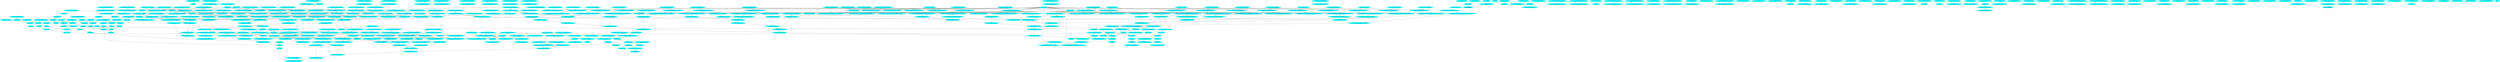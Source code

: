 digraph IacaAnalysisGraph{
0 [label="0. cmp qword ptr [rbp-0x110], 0x1", style=filled, color=cyan]
1 [label="1. jbe 0xc83", style=filled, color=cyan]
2 [label="2. vmovss xmm7, dword ptr [rbp-0xac]", style=filled, color=cyan]
3 [label="3. lea rax, ptr [r10-0x4]", style=filled, color=cyan]
4 [label="4. vmovss xmm3, dword ptr [rbp-0xb0]", style=filled, color=cyan]
5 [label="5. vmovss dword ptr [rbp-0xbc], xmm7", style=filled, color=cyan]
6 [label="6. vmovss xmm7, dword ptr [rbp-0xa4]", style=filled, color=cyan]
7 [label="7. vmovss dword ptr [rbp-0xb8], xmm3", style=filled, color=cyan]
8 [label="8. vmovss xmm3, dword ptr [rbp-0xa8]", style=filled, color=cyan]
9 [label="9. vmovss dword ptr [rbp-0xc4], xmm7", style=filled, color=cyan]
10 [label="10. vmovss xmm7, dword ptr [rbp-0x98]", style=filled, color=cyan]
11 [label="11. vmovss dword ptr [rbp-0xc0], xmm3", style=filled, color=cyan]
12 [label="12. vmovss xmm2, dword ptr [rbp-0x70]", style=filled, color=cyan]
13 [label="13. vmovss dword ptr [rbp-0xd8], xmm7", style=filled, color=cyan]
14 [label="14. vmovss xmm7, dword ptr [rbp-0x94]", style=filled, color=cyan]
15 [label="15. vmovss xmm3, dword ptr [rbp-0xa0]", style=filled, color=cyan]
16 [label="16. vmovss dword ptr [rbp-0x3f0], xmm2", style=filled, color=cyan]
17 [label="17. vmovss dword ptr [rbp-0xc8], xmm7", style=filled, color=cyan]
18 [label="18. vmovss xmm7, dword ptr [rbp-0x90]", style=filled, color=cyan]
19 [label="19. vmovss xmm4, dword ptr [rbp-0x6c]", style=filled, color=cyan]
20 [label="20. vmovss dword ptr [rbp-0xd0], xmm3", style=filled, color=cyan]
21 [label="21. vmovss dword ptr [rbp-0xe0], xmm7", style=filled, color=cyan]
22 [label="22. vmovss xmm7, dword ptr [rbp-0x8c]", style=filled, color=cyan]
23 [label="23. vmovss xmm1, dword ptr [rbp-0x68]", style=filled, color=cyan]
24 [label="24. vmovss dword ptr [rbp-0x410], xmm4", style=filled, color=cyan]
25 [label="25. vmovss dword ptr [rbp-0xe8], xmm7", style=filled, color=cyan]
26 [label="26. vmovss xmm7, dword ptr [rbp-0x84]", style=filled, color=cyan]
27 [label="27. vmovss xmm3, dword ptr [rbp-0x88]", style=filled, color=cyan]
28 [label="28. vmovss dword ptr [rbp-0x430], xmm1", style=filled, color=cyan]
29 [label="29. vmovss dword ptr [rbp-0xf0], xmm7", style=filled, color=cyan]
30 [label="30. vmovss xmm7, dword ptr [rbp-0x80]", style=filled, color=cyan]
31 [label="31. vmovss dword ptr [rbp-0xf8], xmm7", style=filled, color=cyan]
32 [label="32. vmovss xmm7, dword ptr [rbp-0x7c]", style=filled, color=cyan]
33 [label="33. vmovss dword ptr [rbp-0x3d0], xmm7", style=filled, color=cyan]
34 [label="34. vmovaps xmm8, xmm7", style=filled, color=cyan]
35 [label="35. vmovss xmm7, dword ptr [rbp-0x78]", style=filled, color=cyan]
36 [label="36. vmovss xmm5, dword ptr [rbp-0x5c]", style=filled, color=cyan]
37 [label="37. mov rbx, qword ptr [rbp-0x390]", style=filled, color=cyan]
38 [label="38. mov rsi, qword ptr [rbp-0x190]", style=filled, color=cyan]
39 [label="39. vmovss dword ptr [rbp-0x450], xmm5", style=filled, color=cyan]
40 [label="40. mov rdi, qword ptr [rbp-0x1b0]", style=filled, color=cyan]
41 [label="41. mov r14, qword ptr [rbp-0x128]", style=filled, color=cyan]
42 [label="42. cmp rbx, rax", style=filled, color=cyan]
43 [label="43. vmovss xmm12, dword ptr [rbp-0x50]", style=filled, color=cyan]
44 [label="44. lea rax, ptr [r10+0x2c]", style=filled, color=cyan]
45 [label="45. setbe cl", style=filled, color=cyan]
46 [label="46. vmovss xmm6, dword ptr [rbp-0x58]", style=filled, color=cyan]
47 [label="47. cmp rsi, rax", style=filled, color=cyan]
48 [label="48. vmovss xmm0, dword ptr [rbp-0x54]", style=filled, color=cyan]
49 [label="49. vmovaps xmm15, xmm12", style=filled, color=cyan]
50 [label="50. vmovss dword ptr [rbp-0x4b0], xmm12", style=filled, color=cyan]
51 [label="51. setnb al", style=filled, color=cyan]
52 [label="52. vmovss dword ptr [rbp-0x470], xmm6", style=filled, color=cyan]
53 [label="53. or ecx, eax", style=filled, color=cyan]
54 [label="54. mov rax, qword ptr [rbp-0x150]", style=filled, color=cyan]
55 [label="55. vmovss dword ptr [rbp-0x490], xmm0", style=filled, color=cyan]
56 [label="56. add rax, 0x2c", style=filled, color=cyan]
57 [label="57. cmp rsi, rax", style=filled, color=cyan]
58 [label="58. setnb al", style=filled, color=cyan]
59 [label="59. cmp rbx, rdi", style=filled, color=cyan]
60 [label="60. setbe dl", style=filled, color=cyan]
61 [label="61. or edx, eax", style=filled, color=cyan]
62 [label="62. and ecx, edx", style=filled, color=cyan]
63 [label="63. cmp r14, 0x8", style=filled, color=cyan]
64 [label="64. setnbe al", style=filled, color=cyan]
65 [label="65. and ecx, eax", style=filled, color=cyan]
66 [label="66. mov edx, ecx", style=filled, color=cyan]
67 [label="67. mov rcx, qword ptr [rbp-0x118]", style=filled, color=cyan]
68 [label="68. mov rax, rcx", style=filled, color=cyan]
69 [label="69. add rax, 0x2c", style=filled, color=cyan]
70 [label="70. cmp rsi, rax", style=filled, color=cyan]
71 [label="71. setnb al", style=filled, color=cyan]
72 [label="72. sub rcx, 0x4", style=filled, color=cyan]
73 [label="73. cmp rbx, rcx", style=filled, color=cyan]
74 [label="74. setbe cl", style=filled, color=cyan]
75 [label="75. or eax, ecx", style=filled, color=cyan]
76 [label="76. and eax, edx", style=filled, color=cyan]
77 [label="77. lea rdx, ptr [r9+0x2c]", style=filled, color=cyan]
78 [label="78. cmp rsi, rdx", style=filled, color=cyan]
79 [label="79. lea rdx, ptr [r9-0x4]", style=filled, color=cyan]
80 [label="80. setnb cl", style=filled, color=cyan]
81 [label="81. cmp rbx, rdx", style=filled, color=cyan]
82 [label="82. setbe dl", style=filled, color=cyan]
83 [label="83. or edx, ecx", style=filled, color=cyan]
84 [label="84. test al, dl", style=filled, color=cyan]
85 [label="85. jz 0x1e8d", style=filled, color=cyan]
86 [label="86. mov r11, qword ptr [rbp-0x170]", style=filled, color=cyan]
87 [label="87. mov rax, r11", style=filled, color=cyan]
88 [label="88. add rax, 0x2c", style=filled, color=cyan]
89 [label="89. cmp rsi, rax", style=filled, color=cyan]
90 [label="90. mov rax, r11", style=filled, color=cyan]
91 [label="91. setnb dl", style=filled, color=cyan]
92 [label="92. sub rax, 0x4", style=filled, color=cyan]
93 [label="93. cmp rbx, rax", style=filled, color=cyan]
94 [label="94. setbe al", style=filled, color=cyan]
95 [label="95. or dl, al", style=filled, color=cyan]
96 [label="96. jz 0x1e64", style=filled, color=cyan]
97 [label="97. mov r12, rdi", style=filled, color=cyan]
98 [label="98. and r12d, 0x1f", style=filled, color=cyan]
99 [label="99. shr r12, 0x2", style=filled, color=cyan]
100 [label="100. neg r12", style=filled, color=cyan]
101 [label="101. and r12d, 0x7", style=filled, color=cyan]
102 [label="102. cmp r12, r14", style=filled, color=cyan]
103 [label="103. cmovnbe r12, r14", style=filled, color=cyan]
104 [label="104. test r12, r12", style=filled, color=cyan]
105 [label="105. jz 0x1e2a", style=filled, color=cyan]
106 [label="106. lea r13, ptr [r12+0x2]", style=filled, color=cyan]
107 [label="107. mov rdi, r9", style=filled, color=cyan]
108 [label="108. mov rsi, qword ptr [rbp-0x118]", style=filled, color=cyan]
109 [label="109. mov rcx, r10", style=filled, color=cyan]
110 [label="110. mov rdx, qword ptr [rbp-0x150]", style=filled, color=cyan]
111 [label="111. mov eax, 0x2", style=filled, color=cyan]
112 [label="112. vmovaps xmm9, xmm2", style=filled, color=cyan]
113 [label="113. mov qword ptr [rbp-0x3b0], r15", style=filled, color=cyan]
114 [label="114. mov r14, qword ptr [rbp-0x1f0]", style=filled, color=cyan]
115 [label="115. vmovaps xmm10, xmm4", style=filled, color=cyan]
116 [label="116. vmovaps xmm11, xmm1", style=filled, color=cyan]
117 [label="117. vmovaps xmm12, xmm5", style=filled, color=cyan]
118 [label="118. vmovaps xmm13, xmm6", style=filled, color=cyan]
119 [label="119. vmovaps xmm14, xmm0", style=filled, color=cyan]
120 [label="120. jmp 0xb", style=filled, color=cyan]
121 [label="121. nop word ptr [rax+rax*1], ax", style=filled, color=cyan]
122 [label="122. mov rax, r15", style=filled, color=cyan]
123 [label="123. vmulss xmm6, xmm3, dword ptr [rcx-0x4]", style=filled, color=cyan]
124 [label="124. mov ebx, eax", style=filled, color=cyan]
125 [label="125. add rdx, 0x4", style=filled, color=cyan]
126 [label="126. vmovss xmm2, dword ptr [rbp-0xb8]", style=filled, color=cyan]
127 [label="127. lea r15, ptr [rax+0x1]", style=filled, color=cyan]
128 [label="128. add rcx, 0x4", style=filled, color=cyan]
129 [label="129. add rsi, 0x4", style=filled, color=cyan]
130 [label="130. vmulss xmm5, xmm2, dword ptr [rdx-0x8]", style=filled, color=cyan]
131 [label="131. add rdi, 0x4", style=filled, color=cyan]
132 [label="132. add r11, 0x4", style=filled, color=cyan]
133 [label="133. vmovss xmm2, dword ptr [rbp-0xbc]", style=filled, color=cyan]
134 [label="134. vmulss xmm0, xmm2, dword ptr [rdx-0x4]", style=filled, color=cyan]
135 [label="135. vmovss xmm4, dword ptr [rbp-0xc0]", style=filled, color=cyan]
136 [label="136. vaddss xmm5, xmm6, xmm5", style=filled, color=cyan]
137 [label="137. vmovss xmm6, dword ptr [rbp-0xd8]", style=filled, color=cyan]
138 [label="138. vmulss xmm6, xmm6, dword ptr [rcx-0x4]", style=filled, color=cyan]
139 [label="139. vmulss xmm4, xmm4, dword ptr [rdx]", style=filled, color=cyan]
140 [label="140. vmovss xmm2, dword ptr [rbp-0xc4]", style=filled, color=cyan]
141 [label="141. vmulss xmm2, xmm2, dword ptr [rdx+0x4]", style=filled, color=cyan]
142 [label="142. vaddss xmm0, xmm6, xmm0", style=filled, color=cyan]
143 [label="143. vmovss xmm6, dword ptr [rbp-0xc8]", style=filled, color=cyan]
144 [label="144. vmulss xmm6, xmm6, dword ptr [rcx]", style=filled, color=cyan]
145 [label="145. vmovss xmm1, dword ptr [rbp-0xd0]", style=filled, color=cyan]
146 [label="146. vmulss xmm1, xmm1, dword ptr [rdx+0x8]", style=filled, color=cyan]
147 [label="147. vaddss xmm4, xmm6, xmm4", style=filled, color=cyan]
148 [label="148. vmovss xmm6, dword ptr [rbp-0xe0]", style=filled, color=cyan]
149 [label="149. vmulss xmm6, xmm6, dword ptr [rcx+0x4]", style=filled, color=cyan]
150 [label="150. vaddss xmm2, xmm6, xmm2", style=filled, color=cyan]
151 [label="151. vmovss xmm6, dword ptr [rbp-0xe8]", style=filled, color=cyan]
152 [label="152. vmulss xmm6, xmm6, dword ptr [rcx+0x8]", style=filled, color=cyan]
153 [label="153. vaddss xmm1, xmm6, xmm1", style=filled, color=cyan]
154 [label="154. vmulss xmm6, xmm3, dword ptr [rsi-0x8]", style=filled, color=cyan]
155 [label="155. vaddss xmm5, xmm6, xmm5", style=filled, color=cyan]
156 [label="156. vmovss xmm6, dword ptr [rbp-0xf0]", style=filled, color=cyan]
157 [label="157. vmulss xmm6, xmm6, dword ptr [rsi-0x4]", style=filled, color=cyan]
158 [label="158. vaddss xmm6, xmm6, xmm0", style=filled, color=cyan]
159 [label="159. vmovss xmm0, dword ptr [rbp-0xf8]", style=filled, color=cyan]
160 [label="160. vmulss xmm0, xmm0, dword ptr [rsi]", style=filled, color=cyan]
161 [label="161. vaddss xmm4, xmm0, xmm4", style=filled, color=cyan]
162 [label="162. vmulss xmm0, xmm8, dword ptr [rsi+0x4]", style=filled, color=cyan]
163 [label="163. vaddss xmm2, xmm0, xmm2", style=filled, color=cyan]
164 [label="164. vmulss xmm0, xmm7, dword ptr [rsi+0x8]", style=filled, color=cyan]
165 [label="165. vaddss xmm1, xmm0, xmm1", style=filled, color=cyan]
166 [label="166. vmulss xmm0, xmm3, dword ptr [rdi-0x8]", style=filled, color=cyan]
167 [label="167. vaddss xmm5, xmm0, xmm5", style=filled, color=cyan]
168 [label="168. vmulss xmm0, xmm9, dword ptr [rdi-0x4]", style=filled, color=cyan]
169 [label="169. vaddss xmm6, xmm0, xmm6", style=filled, color=cyan]
170 [label="170. vmulss xmm0, xmm10, dword ptr [rdi]", style=filled, color=cyan]
171 [label="171. vaddss xmm4, xmm0, xmm4", style=filled, color=cyan]
172 [label="172. vmulss xmm0, xmm11, dword ptr [rdi+0x4]", style=filled, color=cyan]
173 [label="173. vaddss xmm2, xmm0, xmm2", style=filled, color=cyan]
174 [label="174. vmulss xmm0, xmm7, dword ptr [rdi+0x8]", style=filled, color=cyan]
175 [label="175. vaddss xmm1, xmm0, xmm1", style=filled, color=cyan]
176 [label="176. vmulss xmm0, xmm3, dword ptr [r11-0x8]", style=filled, color=cyan]
177 [label="177. vaddss xmm5, xmm0, xmm5", style=filled, color=cyan]
178 [label="178. vmulss xmm0, xmm12, dword ptr [r11-0x4]", style=filled, color=cyan]
179 [label="179. vaddss xmm0, xmm0, xmm6", style=filled, color=cyan]
180 [label="180. vmulss xmm6, xmm13, dword ptr [r11]", style=filled, color=cyan]
181 [label="181. vaddss xmm5, xmm5, xmm0", style=filled, color=cyan]
182 [label="182. vmulss xmm0, xmm14, dword ptr [r11+0x4]", style=filled, color=cyan]
183 [label="183. vaddss xmm4, xmm6, xmm4", style=filled, color=cyan]
184 [label="184. vaddss xmm2, xmm0, xmm2", style=filled, color=cyan]
185 [label="185. vmulss xmm0, xmm15, dword ptr [r11+0x8]", style=filled, color=cyan]
186 [label="186. vaddss xmm5, xmm5, xmm4", style=filled, color=cyan]
187 [label="187. vaddss xmm1, xmm0, xmm1", style=filled, color=cyan]
188 [label="188. vaddss xmm5, xmm5, xmm2", style=filled, color=cyan]
189 [label="189. vaddss xmm5, xmm5, xmm1", style=filled, color=cyan]
190 [label="190. vmovss dword ptr [r14+rax*4-0x4], xmm5", style=filled, color=cyan]
191 [label="191. cmp r13, r15", style=filled, color=cyan]
192 [label="192. jnz 0xfffffffffffffea4", style=filled, color=cyan]
193 [label="193. mov r15, qword ptr [rbp-0x3b0]", style=filled, color=cyan]
194 [label="194. mov rcx, qword ptr [rbp-0x128]", style=filled, color=cyan]
195 [label="195. sub rcx, r12", style=filled, color=cyan]
196 [label="196. lea rdx, ptr [rcx-0x8]", style=filled, color=cyan]
197 [label="197. mov qword ptr [rbp-0x500], rcx", style=filled, color=cyan]
198 [label="198. shr rdx, 0x3", style=filled, color=cyan]
199 [label="199. lea rcx, ptr [rdx+0x1]", style=filled, color=cyan]
200 [label="200. mov rdx, qword ptr [rbp-0x6b0]", style=filled, color=cyan]
201 [label="201. mov qword ptr [rbp-0x4f8], rcx", style=filled, color=cyan]
202 [label="202. shl rcx, 0x3", style=filled, color=cyan]
203 [label="203. mov qword ptr [rbp-0x508], rcx", style=filled, color=cyan]
204 [label="204. sub rdx, r12", style=filled, color=cyan]
205 [label="205. cmp rdx, 0x6", style=filled, color=cyan]
206 [label="206. jbe 0x632", style=filled, color=cyan]
207 [label="207. mov rcx, qword ptr [rbp-0x1d0]", style=filled, color=cyan]
208 [label="208. vbroadcastss ymm5, dword ptr [rbp-0xd8]", style=filled, color=cyan]
209 [label="209. vbroadcastss ymm4, dword ptr [rbp-0xc0]", style=filled, color=cyan]
210 [label="210. vmovaps ymmword ptr [rbp-0x590], ymm5", style=filled, color=cyan]
211 [label="211. vbroadcastss ymm5, dword ptr [rbp-0xc8]", style=filled, color=cyan]
212 [label="212. lea rdx, ptr [r12+rcx*1]", style=filled, color=cyan]
213 [label="213. vmovaps ymm1, ymm4", style=filled, color=cyan]
214 [label="214. vbroadcastss ymm4, dword ptr [rbp-0xc4]", style=filled, color=cyan]
215 [label="215. shl rdx, 0x2", style=filled, color=cyan]
216 [label="216. vmovaps ymmword ptr [rbp-0x5b0], ymm5", style=filled, color=cyan]
217 [label="217. vbroadcastss ymm5, dword ptr [rbp-0xe0]", style=filled, color=cyan]
218 [label="218. lea rsi, ptr [r15+rdx*1-0x4]", style=filled, color=cyan]
219 [label="219. vmovaps ymmword ptr [rbp-0x550], ymm4", style=filled, color=cyan]
220 [label="220. vbroadcastss ymm4, dword ptr [rbp-0xd0]", style=filled, color=cyan]
221 [label="221. vbroadcastss ymm2, dword ptr [rbp-0xbc]", style=filled, color=cyan]
222 [label="222. mov qword ptr [rbp-0x510], rsi", style=filled, color=cyan]
223 [label="223. lea rsi, ptr [r15+rdx*1]", style=filled, color=cyan]
224 [label="224. lea rdx, ptr [r12+rcx*1+0x1]", style=filled, color=cyan]
225 [label="225. mov qword ptr [rbp-0x518], rsi", style=filled, color=cyan]
226 [label="226. vbroadcastss ymm6, dword ptr [rbp-0xb8]", style=filled, color=cyan]
227 [label="227. lea r11, ptr [r15+rdx*4]", style=filled, color=cyan]
228 [label="228. vmovaps ymmword ptr [rbp-0x5f0], ymm5", style=filled, color=cyan]
229 [label="229. vbroadcastss ymm5, dword ptr [rbp-0xe8]", style=filled, color=cyan]
230 [label="230. lea rdx, ptr [r12+rcx*1+0x2]", style=filled, color=cyan]
231 [label="231. vmovaps ymmword ptr [rbp-0x570], ymm4", style=filled, color=cyan]
232 [label="232. vshufps xmm4, xmm3, xmm3, 0x0", style=filled, color=cyan]
233 [label="233. vbroadcastss ymm15, dword ptr [rbp-0xf0]", style=filled, color=cyan]
234 [label="234. lea r13, ptr [r15+rdx*4]", style=filled, color=cyan]
235 [label="235. vinsertf128 ymm4, ymm4, xmm4, 0x1", style=filled, color=cyan]
236 [label="236. vmovaps ymmword ptr [rbp-0x610], ymm5", style=filled, color=cyan]
237 [label="237. vbroadcastss ymm14, dword ptr [rbp-0xf8]", style=filled, color=cyan]
238 [label="238. lea rdx, ptr [r12+rcx*1+0x3]", style=filled, color=cyan]
239 [label="239. mov rcx, qword ptr [rbp-0x210]", style=filled, color=cyan]
240 [label="240. vshufps xmm5, xmm7, xmm7, 0x0", style=filled, color=cyan]
241 [label="241. vinsertf128 ymm5, ymm5, xmm5, 0x1", style=filled, color=cyan]
242 [label="242. vbroadcastss ymm13, dword ptr [rbp-0x3d0]", style=filled, color=cyan]
243 [label="243. lea r14, ptr [r15+rdx*4]", style=filled, color=cyan]
244 [label="244. lea rdx, ptr [r12+rcx*1]", style=filled, color=cyan]
245 [label="245. shl rdx, 0x2", style=filled, color=cyan]
246 [label="246. lea rsi, ptr [r15+rdx*1-0x4]", style=filled, color=cyan]
247 [label="247. mov qword ptr [rbp-0x520], rsi", style=filled, color=cyan]
248 [label="248. lea rsi, ptr [r15+rdx*1]", style=filled, color=cyan]
249 [label="249. lea rdx, ptr [r12+rcx*1+0x1]", style=filled, color=cyan]
250 [label="250. mov qword ptr [rbp-0x528], rsi", style=filled, color=cyan]
251 [label="251. lea rsi, ptr [r15+rdx*4]", style=filled, color=cyan]
252 [label="252. lea rdx, ptr [r12+rcx*1+0x2]", style=filled, color=cyan]
253 [label="253. mov qword ptr [rbp-0x530], rsi", style=filled, color=cyan]
254 [label="254. lea rsi, ptr [r15+rdx*4]", style=filled, color=cyan]
255 [label="255. lea rdx, ptr [r12+rcx*1+0x3]", style=filled, color=cyan]
256 [label="256. mov qword ptr [rbp-0x5b8], rsi", style=filled, color=cyan]
257 [label="257. lea rcx, ptr [r15+rdx*4]", style=filled, color=cyan]
258 [label="258. mov qword ptr [rbp-0x5c0], rcx", style=filled, color=cyan]
259 [label="259. mov rcx, qword ptr [rbp-0x230]", style=filled, color=cyan]
260 [label="260. lea rdx, ptr [r12+rcx*1]", style=filled, color=cyan]
261 [label="261. shl rdx, 0x2", style=filled, color=cyan]
262 [label="262. lea rsi, ptr [r15+rdx*1-0x4]", style=filled, color=cyan]
263 [label="263. mov qword ptr [rbp-0x5c8], rsi", style=filled, color=cyan]
264 [label="264. lea rsi, ptr [r15+rdx*1]", style=filled, color=cyan]
265 [label="265. lea rdx, ptr [r12+rcx*1+0x1]", style=filled, color=cyan]
266 [label="266. mov qword ptr [rbp-0x5d0], rsi", style=filled, color=cyan]
267 [label="267. shl rdx, 0x2", style=filled, color=cyan]
268 [label="268. lea rdi, ptr [r15+rdx*1]", style=filled, color=cyan]
269 [label="269. mov qword ptr [rbp-0x618], rdi", style=filled, color=cyan]
270 [label="270. mov rdi, rcx", style=filled, color=cyan]
271 [label="271. lea rcx, ptr [r12+rcx*1+0x2]", style=filled, color=cyan]
272 [label="272. lea rcx, ptr [r15+rcx*4]", style=filled, color=cyan]
273 [label="273. mov qword ptr [rbp-0x620], rcx", style=filled, color=cyan]
274 [label="274. lea rcx, ptr [r12+rdi*1+0x3]", style=filled, color=cyan]
275 [label="275. lea rcx, ptr [r15+rcx*4]", style=filled, color=cyan]
276 [label="276. mov qword ptr [rbp-0x628], rcx", style=filled, color=cyan]
277 [label="277. mov rdi, qword ptr [rbp-0x4d0]", style=filled, color=cyan]
278 [label="278. vbroadcastss ymm0, dword ptr [rbp-0x490]", style=filled, color=cyan]
279 [label="279. mov qword ptr [rbp-0x6b8], r15", style=filled, color=cyan]
280 [label="280. add rdx, qword ptr [rbp-0x108]", style=filled, color=cyan]
281 [label="281. mov qword ptr [rbp-0x6c8], r10", style=filled, color=cyan]
282 [label="282. vmovaps ymmword ptr [rbp-0x650], ymm0", style=filled, color=cyan]
283 [label="283. vbroadcastss ymm0, dword ptr [rbp-0x4b0]", style=filled, color=cyan]
284 [label="284. mov rcx, rdi", style=filled, color=cyan]
285 [label="285. mov qword ptr [rbp-0x6d0], r8", style=filled, color=cyan]
286 [label="286. vbroadcastss ymm12, dword ptr [rbp-0x3f0]", style=filled, color=cyan]
287 [label="287. add rcx, r12", style=filled, color=cyan]
288 [label="288. vmovss dword ptr [rbp-0x6c0], xmm3", style=filled, color=cyan]
289 [label="289. vbroadcastss ymm11, dword ptr [rbp-0x410]", style=filled, color=cyan]
290 [label="290. vmovaps ymm3, ymm2", style=filled, color=cyan]
291 [label="291. shl rcx, 0x2", style=filled, color=cyan]
292 [label="292. mov qword ptr [rbp-0x678], rdx", style=filled, color=cyan]
293 [label="293. vbroadcastss ymm10, dword ptr [rbp-0x430]", style=filled, color=cyan]
294 [label="294. xor edx, edx", style=filled, color=cyan]
295 [label="295. lea rsi, ptr [r15+rcx*1-0x4]", style=filled, color=cyan]
296 [label="296. add rcx, r15", style=filled, color=cyan]
297 [label="297. vmovss dword ptr [rbp-0x6d4], xmm7", style=filled, color=cyan]
298 [label="298. vbroadcastss ymm9, dword ptr [rbp-0x450]", style=filled, color=cyan]
299 [label="299. mov qword ptr [rbp-0x680], rcx", style=filled, color=cyan]
300 [label="300. lea rcx, ptr [r12+rdi*1+0x1]", style=filled, color=cyan]
301 [label="301. vbroadcastss ymm8, dword ptr [rbp-0x470]", style=filled, color=cyan]
302 [label="302. vmovaps ymm7, ymm1", style=filled, color=cyan]
303 [label="303. mov qword ptr [rbp-0x630], rsi", style=filled, color=cyan]
304 [label="304. lea rsi, ptr [r15+rcx*4]", style=filled, color=cyan]
305 [label="305. mov r8, qword ptr [rbp-0x680]", style=filled, color=cyan]
306 [label="306. lea rcx, ptr [r12+rdi*1+0x2]", style=filled, color=cyan]
307 [label="307. mov qword ptr [rbp-0x688], rsi", style=filled, color=cyan]
308 [label="308. lea rcx, ptr [r15+rcx*4]", style=filled, color=cyan]
309 [label="309. mov qword ptr [rbp-0x6e0], r9", style=filled, color=cyan]
310 [label="310. mov r9, qword ptr [rbp-0x688]", style=filled, color=cyan]
311 [label="311. mov qword ptr [rbp-0x690], rcx", style=filled, color=cyan]
312 [label="312. lea rcx, ptr [r12+rdi*1+0x3]", style=filled, color=cyan]
313 [label="313. mov r10, qword ptr [rbp-0x690]", style=filled, color=cyan]
314 [label="314. lea rdi, ptr [r15+rcx*4]", style=filled, color=cyan]
315 [label="315. vmovaps ymmword ptr [rbp-0x670], ymm0", style=filled, color=cyan]
316 [label="316. mov qword ptr [rbp-0x698], rdi", style=filled, color=cyan]
317 [label="317. mov rdi, qword ptr [rbp-0x100]", style=filled, color=cyan]
318 [label="318. mov dword ptr [rbp-0x6bc], ebx", style=filled, color=cyan]
319 [label="319. mov qword ptr [rbp-0x6e8], rax", style=filled, color=cyan]
320 [label="320. mov rcx, rdi", style=filled, color=cyan]
321 [label="321. add rcx, r12", style=filled, color=cyan]
322 [label="322. shl rcx, 0x2", style=filled, color=cyan]
323 [label="323. lea rsi, ptr [r15+rcx*1-0x4]", style=filled, color=cyan]
324 [label="324. add rcx, r15", style=filled, color=cyan]
325 [label="325. mov qword ptr [rbp-0x6a8], rcx", style=filled, color=cyan]
326 [label="326. lea rcx, ptr [r12+rdi*1+0x1]", style=filled, color=cyan]
327 [label="327. mov qword ptr [rbp-0x6a0], rsi", style=filled, color=cyan]
328 [label="328. lea rsi, ptr [r15+rcx*4]", style=filled, color=cyan]
329 [label="329. lea rcx, ptr [r12+rdi*1+0x2]", style=filled, color=cyan]
330 [label="330. lea rdi, ptr [r12+rdi*1+0x3]", style=filled, color=cyan]
331 [label="331. xor r12d, r12d", style=filled, color=cyan]
332 [label="332. mov qword ptr [rbp-0x3b0], r12", style=filled, color=cyan]
333 [label="333. lea rcx, ptr [r15+rcx*4]", style=filled, color=cyan]
334 [label="334. mov rbx, qword ptr [rbp-0x698]", style=filled, color=cyan]
335 [label="335. lea rdi, ptr [r15+rdi*4]", style=filled, color=cyan]
336 [label="336. mov r12, qword ptr [rbp-0x6a0]", style=filled, color=cyan]
337 [label="337. mov r15, qword ptr [rbp-0x6a8]", style=filled, color=cyan]
338 [label="338. mov rax, qword ptr [rbp-0x510]", style=filled, color=cyan]
339 [label="339. vmulps ymm2, ymm6, ymmword ptr [rax+rdx*1]", style=filled, color=cyan]
340 [label="340. mov rax, qword ptr [rbp-0x520]", style=filled, color=cyan]
341 [label="341. vmovups xmm1, xmmword ptr [rax+rdx*1]", style=filled, color=cyan]
342 [label="342. vinsertf128 ymm1, ymm1, xmmword ptr [rax+rdx*1+0x10], 0x1", style=filled, color=cyan]
343 [label="343. vmulps ymm0, ymm1, ymm4", style=filled, color=cyan]
344 [label="344. vaddps ymm1, ymm2, ymm0", style=filled, color=cyan]
345 [label="345. mov rax, qword ptr [rbp-0x5c8]", style=filled, color=cyan]
346 [label="346. vmovups xmm0, xmmword ptr [rax+rdx*1]", style=filled, color=cyan]
347 [label="347. vinsertf128 ymm0, ymm0, xmmword ptr [rax+rdx*1+0x10], 0x1", style=filled, color=cyan]
348 [label="348. vmulps ymm0, ymm0, ymm4", style=filled, color=cyan]
349 [label="349. vaddps ymm2, ymm1, ymm0", style=filled, color=cyan]
350 [label="350. mov rax, qword ptr [rbp-0x630]", style=filled, color=cyan]
351 [label="351. vmovups xmm0, xmmword ptr [rax+rdx*1]", style=filled, color=cyan]
352 [label="352. vinsertf128 ymm0, ymm0, xmmword ptr [rax+rdx*1+0x10], 0x1", style=filled, color=cyan]
353 [label="353. vmulps ymm0, ymm0, ymm4", style=filled, color=cyan]
354 [label="354. vaddps ymm0, ymm2, ymm0", style=filled, color=cyan]
355 [label="355. mov rax, qword ptr [rbp-0x518]", style=filled, color=cyan]
356 [label="356. vmovups xmm2, xmmword ptr [r12+rdx*1]", style=filled, color=cyan]
357 [label="357. vinsertf128 ymm2, ymm2, xmmword ptr [r12+rdx*1+0x10], 0x1", style=filled, color=cyan]
358 [label="358. vmulps ymm2, ymm2, ymm4", style=filled, color=cyan]
359 [label="359. vaddps ymm2, ymm0, ymm2", style=filled, color=cyan]
360 [label="360. vmovups xmm1, xmmword ptr [rax+rdx*1]", style=filled, color=cyan]
361 [label="361. vinsertf128 ymm1, ymm1, xmmword ptr [rax+rdx*1+0x10], 0x1", style=filled, color=cyan]
362 [label="362. vmulps ymm1, ymm1, ymm3", style=filled, color=cyan]
363 [label="363. mov rax, qword ptr [rbp-0x528]", style=filled, color=cyan]
364 [label="364. vmovups xmm0, xmmword ptr [rax+rdx*1]", style=filled, color=cyan]
365 [label="365. vinsertf128 ymm0, ymm0, xmmword ptr [rax+rdx*1+0x10], 0x1", style=filled, color=cyan]
366 [label="366. vmulps ymm0, ymm0, ymmword ptr [rbp-0x590]", style=filled, color=cyan]
367 [label="367. vaddps ymm0, ymm1, ymm0", style=filled, color=cyan]
368 [label="368. mov rax, qword ptr [rbp-0x5d0]", style=filled, color=cyan]
369 [label="369. vmovups xmm1, xmmword ptr [rax+rdx*1]", style=filled, color=cyan]
370 [label="370. vinsertf128 ymm1, ymm1, xmmword ptr [rax+rdx*1+0x10], 0x1", style=filled, color=cyan]
371 [label="371. vmulps ymm1, ymm1, ymm15", style=filled, color=cyan]
372 [label="372. vaddps ymm1, ymm0, ymm1", style=filled, color=cyan]
373 [label="373. vmovups xmm0, xmmword ptr [r8+rdx*1]", style=filled, color=cyan]
374 [label="374. vinsertf128 ymm0, ymm0, xmmword ptr [r8+rdx*1+0x10], 0x1", style=filled, color=cyan]
375 [label="375. vmulps ymm0, ymm0, ymm12", style=filled, color=cyan]
376 [label="376. mov rax, qword ptr [rbp-0x530]", style=filled, color=cyan]
377 [label="377. vaddps ymm0, ymm1, ymm0", style=filled, color=cyan]
378 [label="378. vmovups xmm1, xmmword ptr [r15+rdx*1]", style=filled, color=cyan]
379 [label="379. vinsertf128 ymm1, ymm1, xmmword ptr [r15+rdx*1+0x10], 0x1", style=filled, color=cyan]
380 [label="380. vmulps ymm1, ymm1, ymm9", style=filled, color=cyan]
381 [label="381. vaddps ymm0, ymm0, ymm1", style=filled, color=cyan]
382 [label="382. vmovups xmm1, xmmword ptr [r11+rdx*1]", style=filled, color=cyan]
383 [label="383. vinsertf128 ymm1, ymm1, xmmword ptr [r11+rdx*1+0x10], 0x1", style=filled, color=cyan]
384 [label="384. vmulps ymm1, ymm1, ymm7", style=filled, color=cyan]
385 [label="385. vaddps ymm2, ymm2, ymm0", style=filled, color=cyan]
386 [label="386. vmovups xmm0, xmmword ptr [rax+rdx*1]", style=filled, color=cyan]
387 [label="387. vinsertf128 ymm0, ymm0, xmmword ptr [rax+rdx*1+0x10], 0x1", style=filled, color=cyan]
388 [label="388. vmulps ymm0, ymm0, ymmword ptr [rbp-0x5b0]", style=filled, color=cyan]
389 [label="389. mov rax, qword ptr [rbp-0x618]", style=filled, color=cyan]
390 [label="390. vaddps ymm0, ymm1, ymm0", style=filled, color=cyan]
391 [label="391. vmovups xmm1, xmmword ptr [rax+rdx*1]", style=filled, color=cyan]
392 [label="392. vinsertf128 ymm1, ymm1, xmmword ptr [rax+rdx*1+0x10], 0x1", style=filled, color=cyan]
393 [label="393. vmulps ymm1, ymm1, ymm14", style=filled, color=cyan]
394 [label="394. vaddps ymm1, ymm0, ymm1", style=filled, color=cyan]
395 [label="395. vmovups xmm0, xmmword ptr [r9+rdx*1]", style=filled, color=cyan]
396 [label="396. vinsertf128 ymm0, ymm0, xmmword ptr [r9+rdx*1+0x10], 0x1", style=filled, color=cyan]
397 [label="397. vmulps ymm0, ymm0, ymm11", style=filled, color=cyan]
398 [label="398. mov rax, qword ptr [rbp-0x5b8]", style=filled, color=cyan]
399 [label="399. vaddps ymm1, ymm1, ymm0", style=filled, color=cyan]
400 [label="400. vmovups xmm0, xmmword ptr [rsi+rdx*1]", style=filled, color=cyan]
401 [label="401. vinsertf128 ymm0, ymm0, xmmword ptr [rsi+rdx*1+0x10], 0x1", style=filled, color=cyan]
402 [label="402. vmulps ymm0, ymm0, ymm8", style=filled, color=cyan]
403 [label="403. vaddps ymm0, ymm1, ymm0", style=filled, color=cyan]
404 [label="404. vmovups xmm1, xmmword ptr [r13+rdx*1]", style=filled, color=cyan]
405 [label="405. vinsertf128 ymm1, ymm1, xmmword ptr [r13+rdx*1+0x10], 0x1", style=filled, color=cyan]
406 [label="406. vmulps ymm1, ymm1, ymmword ptr [rbp-0x550]", style=filled, color=cyan]
407 [label="407. vaddps ymm2, ymm2, ymm0", style=filled, color=cyan]
408 [label="408. vmovups xmm0, xmmword ptr [rax+rdx*1]", style=filled, color=cyan]
409 [label="409. vinsertf128 ymm0, ymm0, xmmword ptr [rax+rdx*1+0x10], 0x1", style=filled, color=cyan]
410 [label="410. vmulps ymm0, ymm0, ymmword ptr [rbp-0x5f0]", style=filled, color=cyan]
411 [label="411. mov rax, qword ptr [rbp-0x620]", style=filled, color=cyan]
412 [label="412. vaddps ymm0, ymm1, ymm0", style=filled, color=cyan]
413 [label="413. vmovups xmm1, xmmword ptr [rax+rdx*1]", style=filled, color=cyan]
414 [label="414. vinsertf128 ymm1, ymm1, xmmword ptr [rax+rdx*1+0x10], 0x1", style=filled, color=cyan]
415 [label="415. vmulps ymm1, ymm1, ymm13", style=filled, color=cyan]
416 [label="416. vaddps ymm1, ymm0, ymm1", style=filled, color=cyan]
417 [label="417. vmovups xmm0, xmmword ptr [r10+rdx*1]", style=filled, color=cyan]
418 [label="418. vinsertf128 ymm0, ymm0, xmmword ptr [r10+rdx*1+0x10], 0x1", style=filled, color=cyan]
419 [label="419. vmulps ymm0, ymm0, ymm10", style=filled, color=cyan]
420 [label="420. mov rax, qword ptr [rbp-0x5c0]", style=filled, color=cyan]
421 [label="421. vaddps ymm1, ymm1, ymm0", style=filled, color=cyan]
422 [label="422. vmovups xmm0, xmmword ptr [rcx+rdx*1]", style=filled, color=cyan]
423 [label="423. vinsertf128 ymm0, ymm0, xmmword ptr [rcx+rdx*1+0x10], 0x1", style=filled, color=cyan]
424 [label="424. vmulps ymm0, ymm0, ymmword ptr [rbp-0x650]", style=filled, color=cyan]
425 [label="425. vaddps ymm0, ymm1, ymm0", style=filled, color=cyan]
426 [label="426. vmovups xmm1, xmmword ptr [rax+rdx*1]", style=filled, color=cyan]
427 [label="427. vinsertf128 ymm1, ymm1, xmmword ptr [rax+rdx*1+0x10], 0x1", style=filled, color=cyan]
428 [label="428. vmulps ymm1, ymm1, ymmword ptr [rbp-0x610]", style=filled, color=cyan]
429 [label="429. mov rax, qword ptr [rbp-0x628]", style=filled, color=cyan]
430 [label="430. vaddps ymm0, ymm2, ymm0", style=filled, color=cyan]
431 [label="431. vmovups xmm2, xmmword ptr [r14+rdx*1]", style=filled, color=cyan]
432 [label="432. vinsertf128 ymm2, ymm2, xmmword ptr [r14+rdx*1+0x10], 0x1", style=filled, color=cyan]
433 [label="433. vmulps ymm2, ymm2, ymmword ptr [rbp-0x570]", style=filled, color=cyan]
434 [label="434. vaddps ymm1, ymm2, ymm1", style=filled, color=cyan]
435 [label="435. vmovups xmm2, xmmword ptr [rax+rdx*1]", style=filled, color=cyan]
436 [label="436. vinsertf128 ymm2, ymm2, xmmword ptr [rax+rdx*1+0x10], 0x1", style=filled, color=cyan]
437 [label="437. vmulps ymm2, ymm2, ymm5", style=filled, color=cyan]
438 [label="438. mov rax, qword ptr [rbp-0x678]", style=filled, color=cyan]
439 [label="439. add qword ptr [rbp-0x3b0], 0x1", style=filled, color=cyan]
440 [label="440. vaddps ymm2, ymm1, ymm2", style=filled, color=cyan]
441 [label="441. vmovups xmm1, xmmword ptr [rbx+rdx*1]", style=filled, color=cyan]
442 [label="442. vinsertf128 ymm1, ymm1, xmmword ptr [rbx+rdx*1+0x10], 0x1", style=filled, color=cyan]
443 [label="443. vmulps ymm1, ymm1, ymm5", style=filled, color=cyan]
444 [label="444. vaddps ymm1, ymm2, ymm1", style=filled, color=cyan]
445 [label="445. vmovups xmm2, xmmword ptr [rdi+rdx*1]", style=filled, color=cyan]
446 [label="446. vinsertf128 ymm2, ymm2, xmmword ptr [rdi+rdx*1+0x10], 0x1", style=filled, color=cyan]
447 [label="447. vmulps ymm2, ymm2, ymmword ptr [rbp-0x670]", style=filled, color=cyan]
448 [label="448. vaddps ymm1, ymm1, ymm2", style=filled, color=cyan]
449 [label="449. vaddps ymm1, ymm0, ymm1", style=filled, color=cyan]
450 [label="450. vmovups xmmword ptr [rax+rdx*1], xmm1", style=filled, color=cyan]
451 [label="451. vextractf128 xmmword ptr [rax+rdx*1+0x10], ymm1, 0x1", style=filled, color=cyan]
452 [label="452. mov rax, qword ptr [rbp-0x3b0]", style=filled, color=cyan]
453 [label="453. add rdx, 0x20", style=filled, color=cyan]
454 [label="454. cmp qword ptr [rbp-0x4f8], rax", style=filled, color=cyan]
455 [label="455. jnbe 0xfffffffffffffd49", style=filled, color=cyan]
456 [label="456. mov rcx, qword ptr [rbp-0x508]", style=filled, color=cyan]
457 [label="457. mov ebx, dword ptr [rbp-0x6bc]", style=filled, color=cyan]
458 [label="458. mov rax, qword ptr [rbp-0x6e8]", style=filled, color=cyan]
459 [label="459. mov r15, qword ptr [rbp-0x6b8]", style=filled, color=cyan]
460 [label="460. mov r10, qword ptr [rbp-0x6c8]", style=filled, color=cyan]
461 [label="461. mov r8, qword ptr [rbp-0x6d0]", style=filled, color=cyan]
462 [label="462. add ebx, ecx", style=filled, color=cyan]
463 [label="463. vmovss xmm3, dword ptr [rbp-0x6c0]", style=filled, color=cyan]
464 [label="464. add rax, rcx", style=filled, color=cyan]
465 [label="465. vmovss xmm7, dword ptr [rbp-0x6d4]", style=filled, color=cyan]
466 [label="466. mov r9, qword ptr [rbp-0x6e0]", style=filled, color=cyan]
467 [label="467. cmp qword ptr [rbp-0x500], rcx", style=filled, color=cyan]
468 [label="468. jz 0x257", style=filled, color=cyan]
469 [label="469. nop word ptr [rax+rax*1], ax", style=filled, color=cyan]
470 [label="470. mov r14, qword ptr [rbp-0x1d0]", style=filled, color=cyan]
471 [label="471. movsxd rbx, ebx", style=filled, color=cyan]
472 [label="472. mov qword ptr [rbp-0x1d0], r10", style=filled, color=cyan]
473 [label="473. mov r13, qword ptr [rbp-0x210]", style=filled, color=cyan]
474 [label="474. mov qword ptr [rbp-0x3b0], r9", style=filled, color=cyan]
475 [label="475. mov rcx, qword ptr [rbp-0x230]", style=filled, color=cyan]
476 [label="476. mov r12, qword ptr [rbp-0x4d0]", style=filled, color=cyan]
477 [label="477. lea rdx, ptr [rbx+r14*1]", style=filled, color=cyan]
478 [label="478. vmovss xmm8, dword ptr [rbp-0x3d0]", style=filled, color=cyan]
479 [label="479. lea r11, ptr [r15+rdx*4]", style=filled, color=cyan]
480 [label="480. vmovss xmm9, dword ptr [rbp-0x3f0]", style=filled, color=cyan]
481 [label="481. mov r10, r13", style=filled, color=cyan]
482 [label="482. lea rdx, ptr [r13+rbx*1]", style=filled, color=cyan]
483 [label="483. vmovss xmm10, dword ptr [rbp-0x410]", style=filled, color=cyan]
484 [label="484. lea rdi, ptr [r15+rdx*4]", style=filled, color=cyan]
485 [label="485. vmovss xmm11, dword ptr [rbp-0x430]", style=filled, color=cyan]
486 [label="486. lea rdx, ptr [rcx+rbx*1]", style=filled, color=cyan]
487 [label="487. vmovss xmm12, dword ptr [rbp-0x450]", style=filled, color=cyan]
488 [label="488. lea rsi, ptr [r15+rdx*4]", style=filled, color=cyan]
489 [label="489. mov rdx, r12", style=filled, color=cyan]
490 [label="490. vmovss xmm13, dword ptr [rbp-0x470]", style=filled, color=cyan]
491 [label="491. add rdx, rbx", style=filled, color=cyan]
492 [label="492. vmovss xmm14, dword ptr [rbp-0x490]", style=filled, color=cyan]
493 [label="493. lea rcx, ptr [r15+rdx*4]", style=filled, color=cyan]
494 [label="494. mov rdx, qword ptr [rbp-0x100]", style=filled, color=cyan]
495 [label="495. vmovss xmm15, dword ptr [rbp-0x4b0]", style=filled, color=cyan]
496 [label="496. mov r13, qword ptr [rbp-0x230]", style=filled, color=cyan]
497 [label="497. mov qword ptr [rbp-0x230], r8", style=filled, color=cyan]
498 [label="498. add rdx, rbx", style=filled, color=cyan]
499 [label="499. lea rdx, ptr [r15+rdx*4]", style=filled, color=cyan]
500 [label="500. nop ", style=filled, color=cyan]
501 [label="501. vmulss xmm6, xmm3, dword ptr [rdi-0x8]", style=filled, color=cyan]
502 [label="502. add rbx, 0x1", style=filled, color=cyan]
503 [label="503. add r11, 0x4", style=filled, color=cyan]
504 [label="504. vmovss xmm4, dword ptr [rbp-0xb8]", style=filled, color=cyan]
505 [label="505. lea r8, ptr [rax+r14*1]", style=filled, color=cyan]
506 [label="506. add rdi, 0x4", style=filled, color=cyan]
507 [label="507. add rsi, 0x4", style=filled, color=cyan]
508 [label="508. vmulss xmm5, xmm4, dword ptr [r11-0xc]", style=filled, color=cyan]
509 [label="509. add rcx, 0x4", style=filled, color=cyan]
510 [label="510. add rdx, 0x4", style=filled, color=cyan]
511 [label="511. vmovss xmm2, dword ptr [rbp-0xbc]", style=filled, color=cyan]
512 [label="512. lea r9, ptr [r12+rax*1]", style=filled, color=cyan]
513 [label="513. vmulss xmm0, xmm2, dword ptr [r11-0x8]", style=filled, color=cyan]
514 [label="514. vmovss xmm4, dword ptr [rbp-0xc0]", style=filled, color=cyan]
515 [label="515. vaddss xmm5, xmm6, xmm5", style=filled, color=cyan]
516 [label="516. vmovss xmm6, dword ptr [rbp-0xd8]", style=filled, color=cyan]
517 [label="517. vmulss xmm6, xmm6, dword ptr [rdi-0x8]", style=filled, color=cyan]
518 [label="518. vmulss xmm4, xmm4, dword ptr [r15+r8*4]", style=filled, color=cyan]
519 [label="519. lea r8, ptr [r10+rax*1]", style=filled, color=cyan]
520 [label="520. vmovss xmm2, dword ptr [rbp-0xc4]", style=filled, color=cyan]
521 [label="521. vmulss xmm2, xmm2, dword ptr [r11]", style=filled, color=cyan]
522 [label="522. vaddss xmm0, xmm6, xmm0", style=filled, color=cyan]
523 [label="523. vmovss xmm6, dword ptr [rbp-0xc8]", style=filled, color=cyan]
524 [label="524. vmulss xmm6, xmm6, dword ptr [r15+r8*4]", style=filled, color=cyan]
525 [label="525. vmovss xmm1, dword ptr [rbp-0xd0]", style=filled, color=cyan]
526 [label="526. lea r8, ptr [r13+rax*1]", style=filled, color=cyan]
527 [label="527. vmulss xmm1, xmm1, dword ptr [r11+0x4]", style=filled, color=cyan]
528 [label="528. vaddss xmm4, xmm6, xmm4", style=filled, color=cyan]
529 [label="529. vmovss xmm6, dword ptr [rbp-0xe0]", style=filled, color=cyan]
530 [label="530. vmulss xmm6, xmm6, dword ptr [rdi]", style=filled, color=cyan]
531 [label="531. vaddss xmm2, xmm6, xmm2", style=filled, color=cyan]
532 [label="532. vmovss xmm6, dword ptr [rbp-0xe8]", style=filled, color=cyan]
533 [label="533. vmulss xmm6, xmm6, dword ptr [rdi+0x4]", style=filled, color=cyan]
534 [label="534. vaddss xmm1, xmm6, xmm1", style=filled, color=cyan]
535 [label="535. vmulss xmm6, xmm3, dword ptr [rsi-0xc]", style=filled, color=cyan]
536 [label="536. vaddss xmm5, xmm6, xmm5", style=filled, color=cyan]
537 [label="537. vmovss xmm6, dword ptr [rbp-0xf0]", style=filled, color=cyan]
538 [label="538. vmulss xmm6, xmm6, dword ptr [rsi-0x8]", style=filled, color=cyan]
539 [label="539. vaddss xmm6, xmm6, xmm0", style=filled, color=cyan]
540 [label="540. vmovss xmm0, dword ptr [rbp-0xf8]", style=filled, color=cyan]
541 [label="541. vmulss xmm0, xmm0, dword ptr [r15+r8*4]", style=filled, color=cyan]
542 [label="542. vaddss xmm4, xmm0, xmm4", style=filled, color=cyan]
543 [label="543. vmulss xmm0, xmm8, dword ptr [rsi]", style=filled, color=cyan]
544 [label="544. vaddss xmm2, xmm0, xmm2", style=filled, color=cyan]
545 [label="545. vmulss xmm0, xmm7, dword ptr [rsi+0x4]", style=filled, color=cyan]
546 [label="546. vaddss xmm1, xmm0, xmm1", style=filled, color=cyan]
547 [label="547. vmulss xmm0, xmm3, dword ptr [rcx-0xc]", style=filled, color=cyan]
548 [label="548. vaddss xmm5, xmm0, xmm5", style=filled, color=cyan]
549 [label="549. vmulss xmm0, xmm9, dword ptr [rcx-0x8]", style=filled, color=cyan]
550 [label="550. vaddss xmm6, xmm0, xmm6", style=filled, color=cyan]
551 [label="551. vmulss xmm0, xmm10, dword ptr [r15+r9*4]", style=filled, color=cyan]
552 [label="552. vaddss xmm4, xmm0, xmm4", style=filled, color=cyan]
553 [label="553. vmulss xmm0, xmm11, dword ptr [rcx]", style=filled, color=cyan]
554 [label="554. vaddss xmm2, xmm0, xmm2", style=filled, color=cyan]
555 [label="555. vmulss xmm0, xmm7, dword ptr [rcx+0x4]", style=filled, color=cyan]
556 [label="556. vaddss xmm1, xmm0, xmm1", style=filled, color=cyan]
557 [label="557. vmulss xmm0, xmm3, dword ptr [rdx-0xc]", style=filled, color=cyan]
558 [label="558. vaddss xmm5, xmm0, xmm5", style=filled, color=cyan]
559 [label="559. vmulss xmm0, xmm12, dword ptr [rdx-0x8]", style=filled, color=cyan]
560 [label="560. add rax, qword ptr [rbp-0x100]", style=filled, color=cyan]
561 [label="561. vaddss xmm0, xmm0, xmm6", style=filled, color=cyan]
562 [label="562. vmulss xmm6, xmm13, dword ptr [r15+rax*4]", style=filled, color=cyan]
563 [label="563. mov rax, qword ptr [rbp-0x108]", style=filled, color=cyan]
564 [label="564. vaddss xmm5, xmm5, xmm0", style=filled, color=cyan]
565 [label="565. vmulss xmm0, xmm14, dword ptr [rdx]", style=filled, color=cyan]
566 [label="566. vaddss xmm4, xmm6, xmm4", style=filled, color=cyan]
567 [label="567. vaddss xmm2, xmm0, xmm2", style=filled, color=cyan]
568 [label="568. vmulss xmm0, xmm15, dword ptr [rdx+0x4]", style=filled, color=cyan]
569 [label="569. vaddss xmm5, xmm5, xmm4", style=filled, color=cyan]
570 [label="570. vaddss xmm1, xmm0, xmm1", style=filled, color=cyan]
571 [label="571. vaddss xmm5, xmm5, xmm2", style=filled, color=cyan]
572 [label="572. vaddss xmm5, xmm5, xmm1", style=filled, color=cyan]
573 [label="573. vmovss dword ptr [rax+r8*4], xmm5", style=filled, color=cyan]
574 [label="574. mov rax, rbx", style=filled, color=cyan]
575 [label="575. cmp rbx, qword ptr [rbp-0x110]", style=filled, color=cyan]
576 [label="576. jb 0xfffffffffffffe80", style=filled, color=cyan]
577 [label="577. mov r10, qword ptr [rbp-0x1d0]", style=filled, color=cyan]
578 [label="578. mov r8, qword ptr [rbp-0x230]", style=filled, color=cyan]
579 [label="579. mov r9, qword ptr [rbp-0x3b0]", style=filled, color=cyan]
0 -> 1
2 -> 5
4 -> 7
6 -> 9
8 -> 11
10 -> 13
12 -> 16
14 -> 17
15 -> 20
18 -> 21
19 -> 24
22 -> 25
23 -> 28
26 -> 29
30 -> 31
32 -> 33
32 -> 34
36 -> 39
3 -> 42
37 -> 42
42 -> 45
44 -> 47
38 -> 47
43 -> 49
43 -> 50
47 -> 51
46 -> 52
51 -> 53
45 -> 53
48 -> 55
54 -> 56
56 -> 57
38 -> 57
57 -> 58
40 -> 59
37 -> 59
59 -> 60
58 -> 61
60 -> 61
61 -> 62
53 -> 62
41 -> 63
63 -> 64
64 -> 65
62 -> 65
65 -> 66
67 -> 68
68 -> 69
69 -> 70
38 -> 70
70 -> 71
67 -> 72
72 -> 73
37 -> 73
73 -> 74
74 -> 75
71 -> 75
66 -> 76
75 -> 76
77 -> 78
38 -> 78
78 -> 80
79 -> 81
37 -> 81
81 -> 82
80 -> 83
82 -> 83
83 -> 84
76 -> 84
84 -> 85
86 -> 87
87 -> 88
88 -> 89
38 -> 89
86 -> 90
89 -> 91
90 -> 92
92 -> 93
37 -> 93
93 -> 94
94 -> 95
91 -> 95
95 -> 96
40 -> 97
97 -> 98
98 -> 99
99 -> 100
100 -> 101
41 -> 102
101 -> 102
102 -> 103
41 -> 103
103 -> 104
103 -> 104
104 -> 105
12 -> 112
19 -> 115
23 -> 116
36 -> 117
46 -> 118
48 -> 119
111 -> 121
109 -> 123
27 -> 123
122 -> 124
110 -> 125
109 -> 128
108 -> 129
125 -> 130
126 -> 130
107 -> 131
86 -> 132
125 -> 134
133 -> 134
130 -> 136
123 -> 136
128 -> 138
137 -> 138
125 -> 139
135 -> 139
125 -> 141
140 -> 141
134 -> 142
138 -> 142
128 -> 144
143 -> 144
125 -> 146
145 -> 146
139 -> 147
144 -> 147
128 -> 149
148 -> 149
141 -> 150
149 -> 150
128 -> 152
151 -> 152
146 -> 153
152 -> 153
129 -> 154
27 -> 154
136 -> 155
154 -> 155
129 -> 157
156 -> 157
142 -> 158
157 -> 158
129 -> 160
159 -> 160
147 -> 161
160 -> 161
129 -> 162
34 -> 162
150 -> 163
162 -> 163
129 -> 164
35 -> 164
153 -> 165
164 -> 165
131 -> 166
27 -> 166
155 -> 167
166 -> 167
131 -> 168
112 -> 168
158 -> 169
168 -> 169
131 -> 170
115 -> 170
161 -> 171
170 -> 171
131 -> 172
116 -> 172
163 -> 173
172 -> 173
131 -> 174
35 -> 174
165 -> 175
174 -> 175
132 -> 176
27 -> 176
167 -> 177
176 -> 177
132 -> 178
117 -> 178
169 -> 179
178 -> 179
132 -> 180
118 -> 180
179 -> 181
177 -> 181
132 -> 182
119 -> 182
171 -> 183
180 -> 183
173 -> 184
182 -> 184
132 -> 185
49 -> 185
183 -> 186
181 -> 186
175 -> 187
185 -> 187
184 -> 188
186 -> 188
187 -> 189
188 -> 189
189 -> 190
114 -> 190
122 -> 190
127 -> 191
106 -> 191
191 -> 192
103 -> 195
194 -> 195
195 -> 197
196 -> 198
199 -> 201
199 -> 202
202 -> 203
103 -> 204
200 -> 204
204 -> 205
205 -> 206
208 -> 210
209 -> 213
212 -> 215
211 -> 216
214 -> 219
218 -> 222
223 -> 225
217 -> 228
220 -> 231
27 -> 232
27 -> 232
232 -> 235
232 -> 235
229 -> 236
35 -> 240
35 -> 240
240 -> 241
240 -> 241
244 -> 245
246 -> 247
248 -> 250
251 -> 253
254 -> 256
257 -> 258
260 -> 261
262 -> 263
264 -> 266
265 -> 267
268 -> 269
259 -> 270
272 -> 273
275 -> 276
193 -> 279
267 -> 280
278 -> 282
277 -> 284
103 -> 287
284 -> 287
27 -> 288
221 -> 290
287 -> 291
280 -> 292
193 -> 296
291 -> 296
35 -> 297
296 -> 299
213 -> 302
295 -> 303
304 -> 307
308 -> 311
283 -> 315
314 -> 316
124 -> 318
122 -> 319
317 -> 320
103 -> 321
320 -> 321
321 -> 322
193 -> 324
322 -> 324
324 -> 325
323 -> 327
331 -> 332
338 -> 339
294 -> 339
226 -> 339
340 -> 341
294 -> 341
340 -> 342
294 -> 342
341 -> 342
235 -> 343
342 -> 343
343 -> 344
339 -> 344
345 -> 346
294 -> 346
345 -> 347
294 -> 347
346 -> 347
235 -> 348
347 -> 348
348 -> 349
344 -> 349
350 -> 351
294 -> 351
350 -> 352
294 -> 352
351 -> 352
235 -> 353
352 -> 353
353 -> 354
349 -> 354
336 -> 356
294 -> 356
336 -> 357
294 -> 357
356 -> 357
235 -> 358
357 -> 358
358 -> 359
354 -> 359
355 -> 360
294 -> 360
355 -> 361
294 -> 361
360 -> 361
290 -> 362
361 -> 362
363 -> 364
294 -> 364
363 -> 365
294 -> 365
364 -> 365
365 -> 366
366 -> 367
362 -> 367
368 -> 369
294 -> 369
368 -> 370
294 -> 370
369 -> 370
233 -> 371
370 -> 371
371 -> 372
367 -> 372
305 -> 373
294 -> 373
305 -> 374
294 -> 374
373 -> 374
286 -> 375
374 -> 375
375 -> 377
372 -> 377
337 -> 378
294 -> 378
337 -> 379
294 -> 379
378 -> 379
298 -> 380
379 -> 380
380 -> 381
377 -> 381
227 -> 382
294 -> 382
227 -> 383
294 -> 383
382 -> 383
302 -> 384
383 -> 384
381 -> 385
359 -> 385
376 -> 386
294 -> 386
376 -> 387
294 -> 387
386 -> 387
387 -> 388
388 -> 390
384 -> 390
389 -> 391
294 -> 391
389 -> 392
294 -> 392
391 -> 392
237 -> 393
392 -> 393
393 -> 394
390 -> 394
310 -> 395
294 -> 395
310 -> 396
294 -> 396
395 -> 396
289 -> 397
396 -> 397
397 -> 399
394 -> 399
328 -> 400
294 -> 400
328 -> 401
294 -> 401
400 -> 401
301 -> 402
401 -> 402
402 -> 403
399 -> 403
234 -> 404
294 -> 404
234 -> 405
294 -> 405
404 -> 405
405 -> 406
403 -> 407
385 -> 407
398 -> 408
294 -> 408
398 -> 409
294 -> 409
408 -> 409
409 -> 410
410 -> 412
406 -> 412
411 -> 413
294 -> 413
411 -> 414
294 -> 414
413 -> 414
242 -> 415
414 -> 415
415 -> 416
412 -> 416
313 -> 417
294 -> 417
313 -> 418
294 -> 418
417 -> 418
293 -> 419
418 -> 419
419 -> 421
416 -> 421
333 -> 422
294 -> 422
333 -> 423
294 -> 423
422 -> 423
423 -> 424
424 -> 425
421 -> 425
420 -> 426
294 -> 426
420 -> 427
294 -> 427
426 -> 427
427 -> 428
425 -> 430
407 -> 430
243 -> 431
294 -> 431
243 -> 432
294 -> 432
431 -> 432
432 -> 433
428 -> 434
433 -> 434
429 -> 435
294 -> 435
429 -> 436
294 -> 436
435 -> 436
241 -> 437
436 -> 437
437 -> 440
434 -> 440
334 -> 441
294 -> 441
334 -> 442
294 -> 442
441 -> 442
241 -> 443
442 -> 443
443 -> 444
440 -> 444
335 -> 445
294 -> 445
335 -> 446
294 -> 446
445 -> 446
446 -> 447
447 -> 448
444 -> 448
448 -> 449
430 -> 449
449 -> 450
438 -> 450
294 -> 450
449 -> 451
438 -> 451
294 -> 451
294 -> 453
452 -> 454
454 -> 455
456 -> 462
457 -> 462
456 -> 464
458 -> 464
456 -> 467
467 -> 468
464 -> 469
462 -> 471
460 -> 472
466 -> 474
473 -> 481
476 -> 489
471 -> 491
489 -> 491
461 -> 497
471 -> 498
494 -> 498
484 -> 501
463 -> 501
471 -> 502
479 -> 503
484 -> 506
488 -> 507
503 -> 508
504 -> 508
493 -> 509
499 -> 510
503 -> 513
511 -> 513
508 -> 515
501 -> 515
506 -> 517
516 -> 517
459 -> 518
505 -> 518
514 -> 518
503 -> 521
520 -> 521
513 -> 522
517 -> 522
459 -> 524
519 -> 524
523 -> 524
503 -> 527
525 -> 527
518 -> 528
524 -> 528
506 -> 530
529 -> 530
521 -> 531
530 -> 531
506 -> 533
532 -> 533
527 -> 534
533 -> 534
507 -> 535
463 -> 535
515 -> 536
535 -> 536
507 -> 538
537 -> 538
522 -> 539
538 -> 539
459 -> 541
526 -> 541
540 -> 541
528 -> 542
541 -> 542
507 -> 543
478 -> 543
531 -> 544
543 -> 544
507 -> 545
465 -> 545
534 -> 546
545 -> 546
509 -> 547
463 -> 547
536 -> 548
547 -> 548
509 -> 549
480 -> 549
539 -> 550
549 -> 550
459 -> 551
512 -> 551
483 -> 551
542 -> 552
551 -> 552
509 -> 553
485 -> 553
544 -> 554
553 -> 554
509 -> 555
465 -> 555
546 -> 556
555 -> 556
510 -> 557
463 -> 557
548 -> 558
557 -> 558
510 -> 559
487 -> 559
464 -> 560
550 -> 561
559 -> 561
459 -> 562
560 -> 562
490 -> 562
561 -> 564
558 -> 564
510 -> 565
492 -> 565
552 -> 566
562 -> 566
554 -> 567
565 -> 567
510 -> 568
495 -> 568
566 -> 569
564 -> 569
556 -> 570
568 -> 570
567 -> 571
569 -> 571
570 -> 572
571 -> 572
572 -> 573
563 -> 573
526 -> 573
502 -> 574
502 -> 575
575 -> 576
579 -> 107
577 -> 109
459 -> 113
459 -> 122
577 -> 281
578 -> 285
579 -> 309
}
